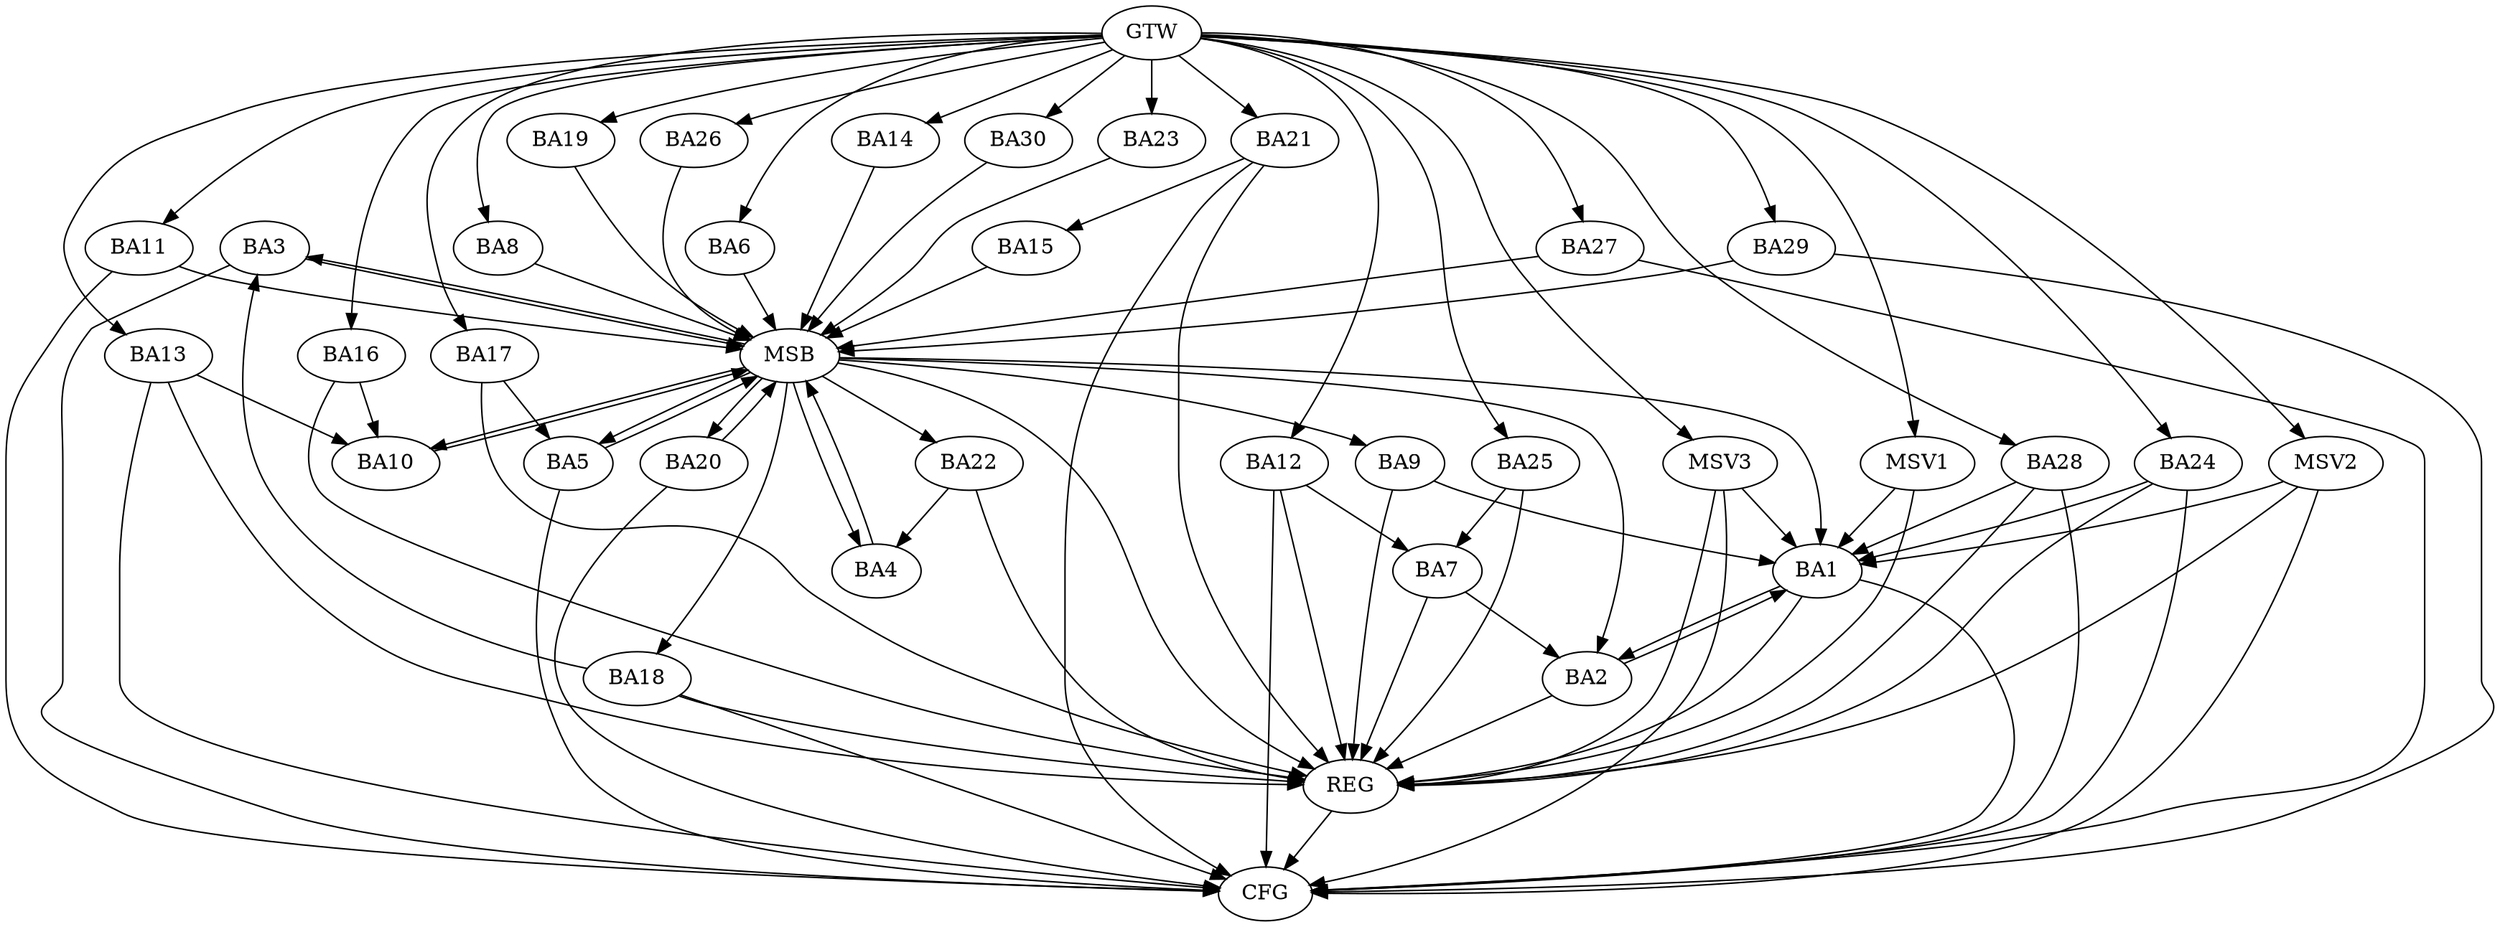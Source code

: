 strict digraph G {
  BA1 [ label="BA1" ];
  BA2 [ label="BA2" ];
  BA3 [ label="BA3" ];
  BA4 [ label="BA4" ];
  BA5 [ label="BA5" ];
  BA6 [ label="BA6" ];
  BA7 [ label="BA7" ];
  BA8 [ label="BA8" ];
  BA9 [ label="BA9" ];
  BA10 [ label="BA10" ];
  BA11 [ label="BA11" ];
  BA12 [ label="BA12" ];
  BA13 [ label="BA13" ];
  BA14 [ label="BA14" ];
  BA15 [ label="BA15" ];
  BA16 [ label="BA16" ];
  BA17 [ label="BA17" ];
  BA18 [ label="BA18" ];
  BA19 [ label="BA19" ];
  BA20 [ label="BA20" ];
  BA21 [ label="BA21" ];
  BA22 [ label="BA22" ];
  BA23 [ label="BA23" ];
  BA24 [ label="BA24" ];
  BA25 [ label="BA25" ];
  BA26 [ label="BA26" ];
  BA27 [ label="BA27" ];
  BA28 [ label="BA28" ];
  BA29 [ label="BA29" ];
  BA30 [ label="BA30" ];
  GTW [ label="GTW" ];
  REG [ label="REG" ];
  MSB [ label="MSB" ];
  CFG [ label="CFG" ];
  MSV1 [ label="MSV1" ];
  MSV2 [ label="MSV2" ];
  MSV3 [ label="MSV3" ];
  BA1 -> BA2;
  BA2 -> BA1;
  BA7 -> BA2;
  BA9 -> BA1;
  BA12 -> BA7;
  BA13 -> BA10;
  BA16 -> BA10;
  BA17 -> BA5;
  BA18 -> BA3;
  BA21 -> BA15;
  BA22 -> BA4;
  BA24 -> BA1;
  BA25 -> BA7;
  BA28 -> BA1;
  GTW -> BA6;
  GTW -> BA8;
  GTW -> BA11;
  GTW -> BA12;
  GTW -> BA13;
  GTW -> BA14;
  GTW -> BA16;
  GTW -> BA17;
  GTW -> BA19;
  GTW -> BA21;
  GTW -> BA23;
  GTW -> BA24;
  GTW -> BA25;
  GTW -> BA26;
  GTW -> BA27;
  GTW -> BA28;
  GTW -> BA29;
  GTW -> BA30;
  BA1 -> REG;
  BA2 -> REG;
  BA7 -> REG;
  BA9 -> REG;
  BA12 -> REG;
  BA13 -> REG;
  BA16 -> REG;
  BA17 -> REG;
  BA18 -> REG;
  BA21 -> REG;
  BA22 -> REG;
  BA24 -> REG;
  BA25 -> REG;
  BA28 -> REG;
  BA3 -> MSB;
  MSB -> BA2;
  MSB -> REG;
  BA4 -> MSB;
  MSB -> BA1;
  BA5 -> MSB;
  MSB -> BA4;
  BA6 -> MSB;
  MSB -> BA3;
  BA8 -> MSB;
  BA10 -> MSB;
  BA11 -> MSB;
  MSB -> BA5;
  BA14 -> MSB;
  MSB -> BA10;
  BA15 -> MSB;
  BA19 -> MSB;
  BA20 -> MSB;
  MSB -> BA9;
  BA23 -> MSB;
  BA26 -> MSB;
  MSB -> BA22;
  BA27 -> MSB;
  BA29 -> MSB;
  MSB -> BA18;
  BA30 -> MSB;
  MSB -> BA20;
  BA24 -> CFG;
  BA18 -> CFG;
  BA27 -> CFG;
  BA13 -> CFG;
  BA3 -> CFG;
  BA12 -> CFG;
  BA20 -> CFG;
  BA29 -> CFG;
  BA11 -> CFG;
  BA5 -> CFG;
  BA1 -> CFG;
  BA28 -> CFG;
  BA21 -> CFG;
  REG -> CFG;
  MSV1 -> BA1;
  MSV2 -> BA1;
  GTW -> MSV1;
  MSV1 -> REG;
  GTW -> MSV2;
  MSV2 -> REG;
  MSV2 -> CFG;
  MSV3 -> BA1;
  GTW -> MSV3;
  MSV3 -> REG;
  MSV3 -> CFG;
}
